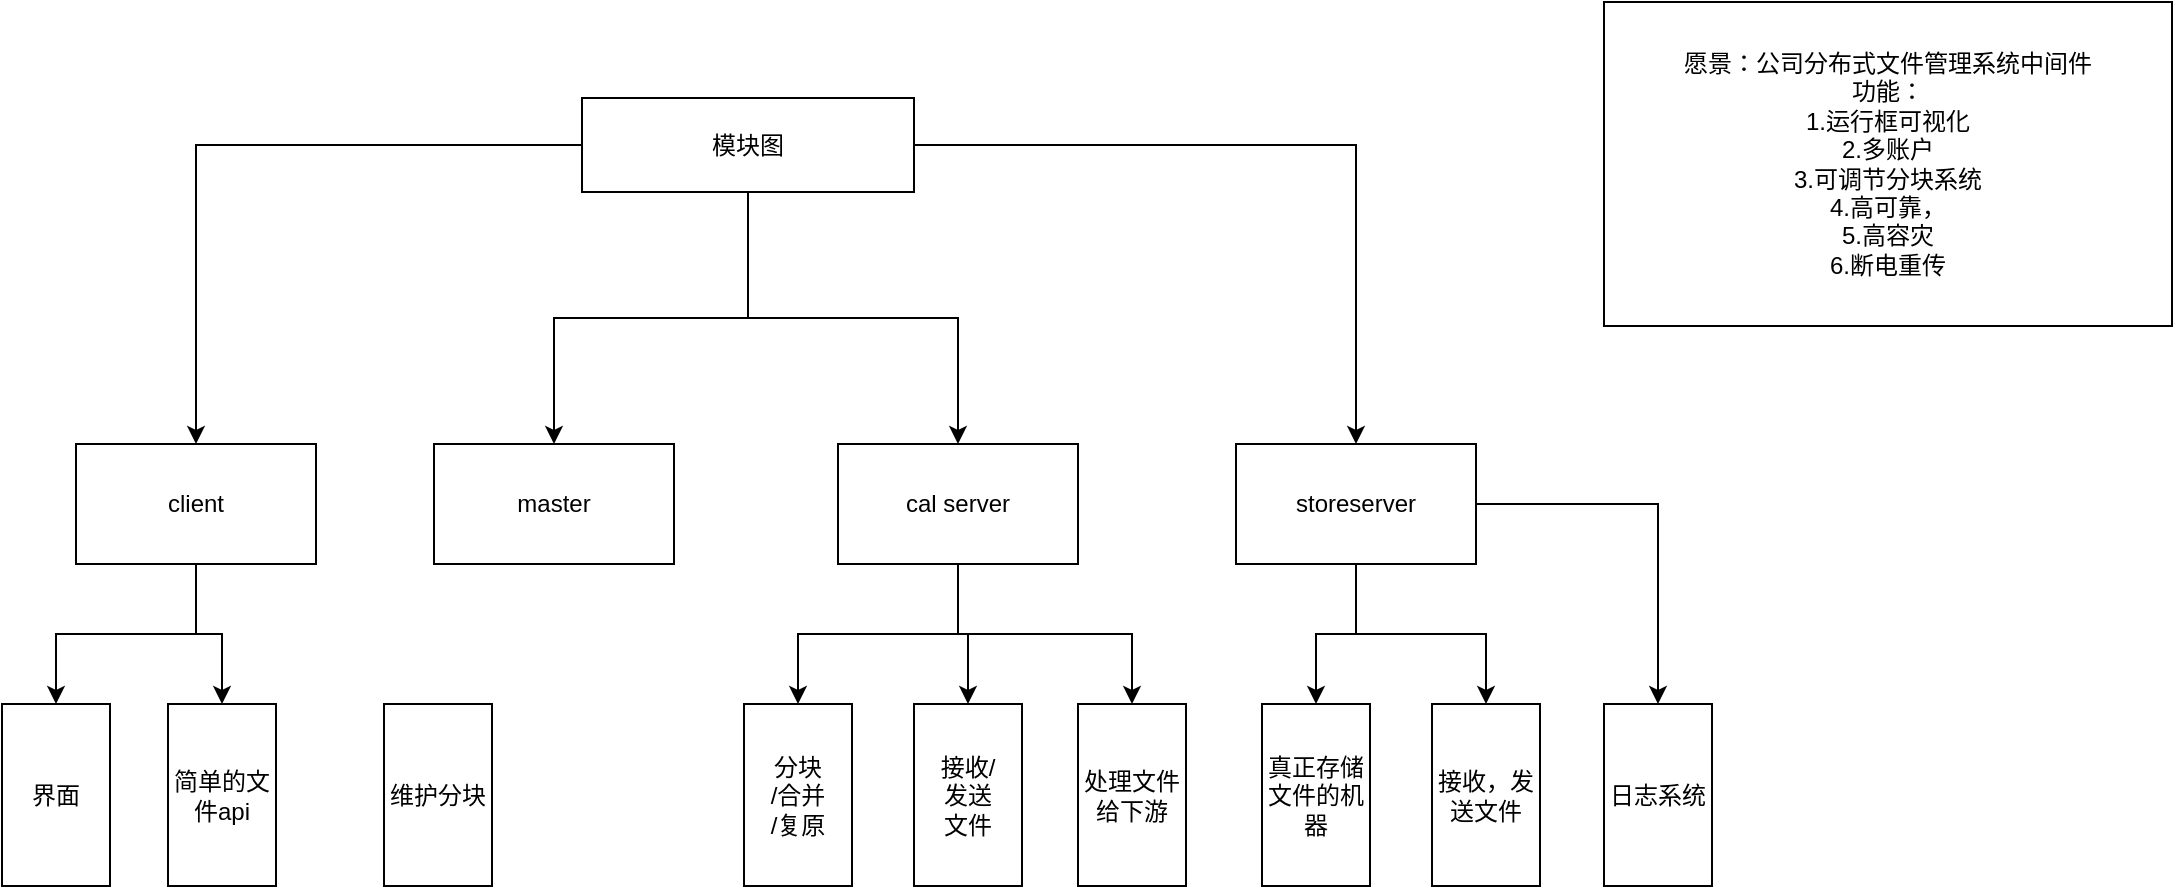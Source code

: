 <mxfile version="22.1.18" type="device">
  <diagram name="第 1 页" id="KoqkZVV4o27iIjhHuJwe">
    <mxGraphModel dx="1221" dy="717" grid="0" gridSize="10" guides="1" tooltips="1" connect="1" arrows="1" fold="1" page="1" pageScale="1" pageWidth="3300" pageHeight="4681" math="0" shadow="0">
      <root>
        <mxCell id="0" />
        <mxCell id="1" parent="0" />
        <mxCell id="MwknkaGHGHBi1cdsV5-i-7" style="edgeStyle=orthogonalEdgeStyle;rounded=0;orthogonalLoop=1;jettySize=auto;html=1;entryX=0.5;entryY=0;entryDx=0;entryDy=0;" parent="1" source="MwknkaGHGHBi1cdsV5-i-1" target="MwknkaGHGHBi1cdsV5-i-3" edge="1">
          <mxGeometry relative="1" as="geometry" />
        </mxCell>
        <mxCell id="MwknkaGHGHBi1cdsV5-i-8" style="edgeStyle=orthogonalEdgeStyle;rounded=0;orthogonalLoop=1;jettySize=auto;html=1;entryX=0.5;entryY=0;entryDx=0;entryDy=0;" parent="1" source="MwknkaGHGHBi1cdsV5-i-1" target="MwknkaGHGHBi1cdsV5-i-4" edge="1">
          <mxGeometry relative="1" as="geometry" />
        </mxCell>
        <mxCell id="MwknkaGHGHBi1cdsV5-i-9" style="edgeStyle=orthogonalEdgeStyle;rounded=0;orthogonalLoop=1;jettySize=auto;html=1;entryX=0.5;entryY=0;entryDx=0;entryDy=0;" parent="1" source="MwknkaGHGHBi1cdsV5-i-1" target="MwknkaGHGHBi1cdsV5-i-5" edge="1">
          <mxGeometry relative="1" as="geometry" />
        </mxCell>
        <mxCell id="MwknkaGHGHBi1cdsV5-i-10" style="edgeStyle=orthogonalEdgeStyle;rounded=0;orthogonalLoop=1;jettySize=auto;html=1;" parent="1" source="MwknkaGHGHBi1cdsV5-i-1" target="MwknkaGHGHBi1cdsV5-i-6" edge="1">
          <mxGeometry relative="1" as="geometry" />
        </mxCell>
        <mxCell id="MwknkaGHGHBi1cdsV5-i-1" value="模块图" style="rounded=0;whiteSpace=wrap;html=1;" parent="1" vertex="1">
          <mxGeometry x="514" y="113" width="166" height="47" as="geometry" />
        </mxCell>
        <mxCell id="MwknkaGHGHBi1cdsV5-i-2" value="愿景：公司分布式文件管理系统中间件&lt;br&gt;功能：&lt;br&gt;1.运行框可视化&lt;br&gt;2.多账户&lt;br&gt;3.可调节分块系统&lt;br&gt;4.高可靠，&lt;br&gt;5.高容灾&lt;br&gt;6.断电重传&lt;br&gt;" style="rounded=0;whiteSpace=wrap;html=1;" parent="1" vertex="1">
          <mxGeometry x="1025" y="65" width="284" height="162" as="geometry" />
        </mxCell>
        <mxCell id="MwknkaGHGHBi1cdsV5-i-13" style="edgeStyle=orthogonalEdgeStyle;rounded=0;orthogonalLoop=1;jettySize=auto;html=1;entryX=0.5;entryY=0;entryDx=0;entryDy=0;" parent="1" source="MwknkaGHGHBi1cdsV5-i-3" target="MwknkaGHGHBi1cdsV5-i-11" edge="1">
          <mxGeometry relative="1" as="geometry" />
        </mxCell>
        <mxCell id="MwknkaGHGHBi1cdsV5-i-14" style="edgeStyle=orthogonalEdgeStyle;rounded=0;orthogonalLoop=1;jettySize=auto;html=1;" parent="1" source="MwknkaGHGHBi1cdsV5-i-3" target="MwknkaGHGHBi1cdsV5-i-12" edge="1">
          <mxGeometry relative="1" as="geometry" />
        </mxCell>
        <mxCell id="MwknkaGHGHBi1cdsV5-i-3" value="client" style="rounded=0;whiteSpace=wrap;html=1;" parent="1" vertex="1">
          <mxGeometry x="261" y="286" width="120" height="60" as="geometry" />
        </mxCell>
        <mxCell id="MwknkaGHGHBi1cdsV5-i-4" value="master" style="rounded=0;whiteSpace=wrap;html=1;" parent="1" vertex="1">
          <mxGeometry x="440" y="286" width="120" height="60" as="geometry" />
        </mxCell>
        <mxCell id="MwknkaGHGHBi1cdsV5-i-24" style="edgeStyle=orthogonalEdgeStyle;rounded=0;orthogonalLoop=1;jettySize=auto;html=1;entryX=0.5;entryY=0;entryDx=0;entryDy=0;" parent="1" source="MwknkaGHGHBi1cdsV5-i-5" target="MwknkaGHGHBi1cdsV5-i-22" edge="1">
          <mxGeometry relative="1" as="geometry" />
        </mxCell>
        <mxCell id="MwknkaGHGHBi1cdsV5-i-25" style="edgeStyle=orthogonalEdgeStyle;rounded=0;orthogonalLoop=1;jettySize=auto;html=1;" parent="1" source="MwknkaGHGHBi1cdsV5-i-5" target="MwknkaGHGHBi1cdsV5-i-21" edge="1">
          <mxGeometry relative="1" as="geometry" />
        </mxCell>
        <mxCell id="MwknkaGHGHBi1cdsV5-i-26" style="edgeStyle=orthogonalEdgeStyle;rounded=0;orthogonalLoop=1;jettySize=auto;html=1;" parent="1" source="MwknkaGHGHBi1cdsV5-i-5" target="MwknkaGHGHBi1cdsV5-i-20" edge="1">
          <mxGeometry relative="1" as="geometry" />
        </mxCell>
        <mxCell id="MwknkaGHGHBi1cdsV5-i-5" value="cal server" style="rounded=0;whiteSpace=wrap;html=1;" parent="1" vertex="1">
          <mxGeometry x="642" y="286" width="120" height="60" as="geometry" />
        </mxCell>
        <mxCell id="MwknkaGHGHBi1cdsV5-i-27" style="edgeStyle=orthogonalEdgeStyle;rounded=0;orthogonalLoop=1;jettySize=auto;html=1;" parent="1" source="MwknkaGHGHBi1cdsV5-i-6" target="MwknkaGHGHBi1cdsV5-i-19" edge="1">
          <mxGeometry relative="1" as="geometry" />
        </mxCell>
        <mxCell id="MwknkaGHGHBi1cdsV5-i-28" style="edgeStyle=orthogonalEdgeStyle;rounded=0;orthogonalLoop=1;jettySize=auto;html=1;" parent="1" source="MwknkaGHGHBi1cdsV5-i-6" target="MwknkaGHGHBi1cdsV5-i-18" edge="1">
          <mxGeometry relative="1" as="geometry" />
        </mxCell>
        <mxCell id="MwknkaGHGHBi1cdsV5-i-29" style="edgeStyle=orthogonalEdgeStyle;rounded=0;orthogonalLoop=1;jettySize=auto;html=1;entryX=0.5;entryY=0;entryDx=0;entryDy=0;" parent="1" source="MwknkaGHGHBi1cdsV5-i-6" target="MwknkaGHGHBi1cdsV5-i-17" edge="1">
          <mxGeometry relative="1" as="geometry" />
        </mxCell>
        <mxCell id="MwknkaGHGHBi1cdsV5-i-6" value="storeserver" style="rounded=0;whiteSpace=wrap;html=1;" parent="1" vertex="1">
          <mxGeometry x="841" y="286" width="120" height="60" as="geometry" />
        </mxCell>
        <mxCell id="MwknkaGHGHBi1cdsV5-i-11" value="界面" style="rounded=0;whiteSpace=wrap;html=1;" parent="1" vertex="1">
          <mxGeometry x="224" y="416" width="54" height="91" as="geometry" />
        </mxCell>
        <mxCell id="MwknkaGHGHBi1cdsV5-i-12" value="简单的文件api" style="rounded=0;whiteSpace=wrap;html=1;" parent="1" vertex="1">
          <mxGeometry x="307" y="416" width="54" height="91" as="geometry" />
        </mxCell>
        <mxCell id="MwknkaGHGHBi1cdsV5-i-17" value="日志系统" style="rounded=0;whiteSpace=wrap;html=1;" parent="1" vertex="1">
          <mxGeometry x="1025" y="416" width="54" height="91" as="geometry" />
        </mxCell>
        <mxCell id="MwknkaGHGHBi1cdsV5-i-18" value="接收，发送文件" style="rounded=0;whiteSpace=wrap;html=1;" parent="1" vertex="1">
          <mxGeometry x="939" y="416" width="54" height="91" as="geometry" />
        </mxCell>
        <mxCell id="MwknkaGHGHBi1cdsV5-i-19" value="真正存储文件的机器" style="rounded=0;whiteSpace=wrap;html=1;" parent="1" vertex="1">
          <mxGeometry x="854" y="416" width="54" height="91" as="geometry" />
        </mxCell>
        <mxCell id="MwknkaGHGHBi1cdsV5-i-20" value="处理文件给下游" style="rounded=0;whiteSpace=wrap;html=1;" parent="1" vertex="1">
          <mxGeometry x="762" y="416" width="54" height="91" as="geometry" />
        </mxCell>
        <mxCell id="MwknkaGHGHBi1cdsV5-i-21" value="接收/&lt;br&gt;发送&lt;br&gt;文件" style="rounded=0;whiteSpace=wrap;html=1;" parent="1" vertex="1">
          <mxGeometry x="680" y="416" width="54" height="91" as="geometry" />
        </mxCell>
        <mxCell id="MwknkaGHGHBi1cdsV5-i-22" value="分块&lt;br&gt;/合并&lt;br&gt;/复原" style="rounded=0;whiteSpace=wrap;html=1;" parent="1" vertex="1">
          <mxGeometry x="595" y="416" width="54" height="91" as="geometry" />
        </mxCell>
        <mxCell id="MwknkaGHGHBi1cdsV5-i-23" value="维护分块" style="rounded=0;whiteSpace=wrap;html=1;" parent="1" vertex="1">
          <mxGeometry x="415" y="416" width="54" height="91" as="geometry" />
        </mxCell>
      </root>
    </mxGraphModel>
  </diagram>
</mxfile>
